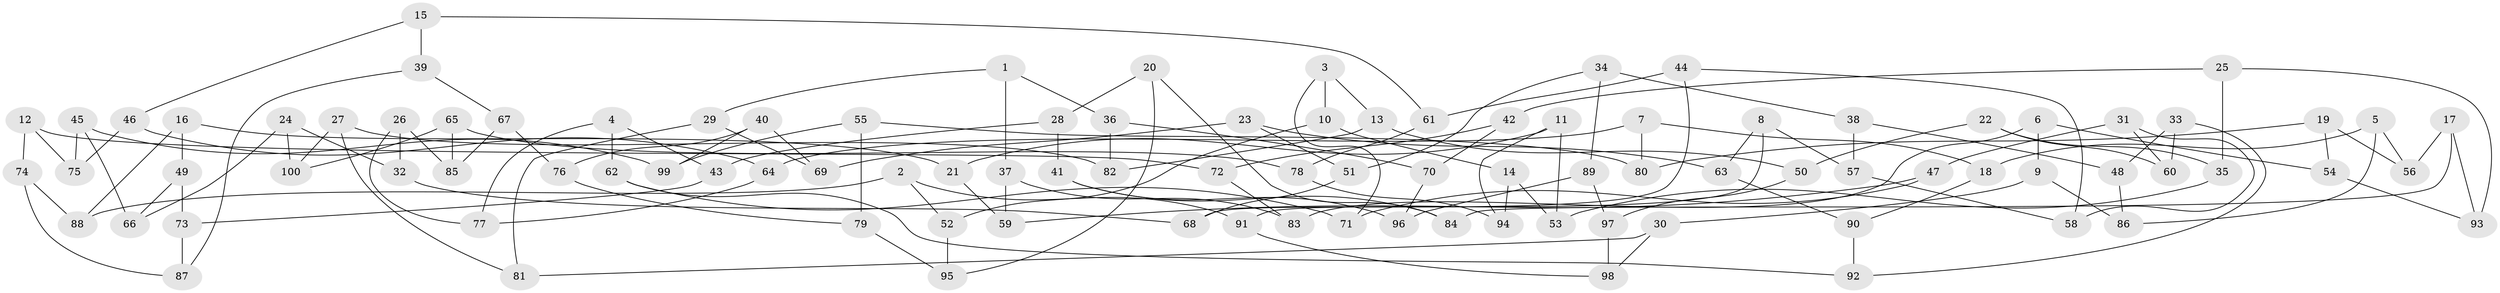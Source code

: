 // Generated by graph-tools (version 1.1) at 2025/39/02/21/25 10:39:00]
// undirected, 100 vertices, 150 edges
graph export_dot {
graph [start="1"]
  node [color=gray90,style=filled];
  1;
  2;
  3;
  4;
  5;
  6;
  7;
  8;
  9;
  10;
  11;
  12;
  13;
  14;
  15;
  16;
  17;
  18;
  19;
  20;
  21;
  22;
  23;
  24;
  25;
  26;
  27;
  28;
  29;
  30;
  31;
  32;
  33;
  34;
  35;
  36;
  37;
  38;
  39;
  40;
  41;
  42;
  43;
  44;
  45;
  46;
  47;
  48;
  49;
  50;
  51;
  52;
  53;
  54;
  55;
  56;
  57;
  58;
  59;
  60;
  61;
  62;
  63;
  64;
  65;
  66;
  67;
  68;
  69;
  70;
  71;
  72;
  73;
  74;
  75;
  76;
  77;
  78;
  79;
  80;
  81;
  82;
  83;
  84;
  85;
  86;
  87;
  88;
  89;
  90;
  91;
  92;
  93;
  94;
  95;
  96;
  97;
  98;
  99;
  100;
  1 -- 29;
  1 -- 37;
  1 -- 36;
  2 -- 88;
  2 -- 52;
  2 -- 91;
  3 -- 71;
  3 -- 10;
  3 -- 13;
  4 -- 62;
  4 -- 43;
  4 -- 77;
  5 -- 56;
  5 -- 86;
  5 -- 18;
  6 -- 9;
  6 -- 54;
  6 -- 83;
  7 -- 64;
  7 -- 18;
  7 -- 80;
  8 -- 91;
  8 -- 57;
  8 -- 63;
  9 -- 30;
  9 -- 86;
  10 -- 52;
  10 -- 14;
  11 -- 53;
  11 -- 94;
  11 -- 21;
  12 -- 72;
  12 -- 75;
  12 -- 74;
  13 -- 82;
  13 -- 50;
  14 -- 94;
  14 -- 53;
  15 -- 61;
  15 -- 39;
  15 -- 46;
  16 -- 49;
  16 -- 21;
  16 -- 88;
  17 -- 84;
  17 -- 56;
  17 -- 93;
  18 -- 90;
  19 -- 56;
  19 -- 80;
  19 -- 54;
  20 -- 28;
  20 -- 95;
  20 -- 84;
  21 -- 59;
  22 -- 50;
  22 -- 60;
  22 -- 35;
  23 -- 63;
  23 -- 69;
  23 -- 51;
  24 -- 100;
  24 -- 32;
  24 -- 66;
  25 -- 93;
  25 -- 35;
  25 -- 42;
  26 -- 85;
  26 -- 77;
  26 -- 32;
  27 -- 100;
  27 -- 81;
  27 -- 82;
  28 -- 43;
  28 -- 41;
  29 -- 69;
  29 -- 81;
  30 -- 81;
  30 -- 98;
  31 -- 58;
  31 -- 47;
  31 -- 60;
  32 -- 68;
  33 -- 60;
  33 -- 48;
  33 -- 92;
  34 -- 89;
  34 -- 38;
  34 -- 51;
  35 -- 53;
  36 -- 70;
  36 -- 82;
  37 -- 59;
  37 -- 83;
  38 -- 48;
  38 -- 57;
  39 -- 67;
  39 -- 87;
  40 -- 76;
  40 -- 99;
  40 -- 69;
  41 -- 96;
  41 -- 84;
  42 -- 72;
  42 -- 70;
  43 -- 73;
  44 -- 61;
  44 -- 58;
  44 -- 68;
  45 -- 66;
  45 -- 99;
  45 -- 75;
  46 -- 64;
  46 -- 75;
  47 -- 71;
  47 -- 59;
  48 -- 86;
  49 -- 66;
  49 -- 73;
  50 -- 97;
  51 -- 68;
  52 -- 95;
  54 -- 93;
  55 -- 79;
  55 -- 99;
  55 -- 80;
  57 -- 58;
  61 -- 78;
  62 -- 71;
  62 -- 92;
  63 -- 90;
  64 -- 77;
  65 -- 78;
  65 -- 100;
  65 -- 85;
  67 -- 85;
  67 -- 76;
  70 -- 96;
  72 -- 83;
  73 -- 87;
  74 -- 87;
  74 -- 88;
  76 -- 79;
  78 -- 94;
  79 -- 95;
  89 -- 96;
  89 -- 97;
  90 -- 92;
  91 -- 98;
  97 -- 98;
}
